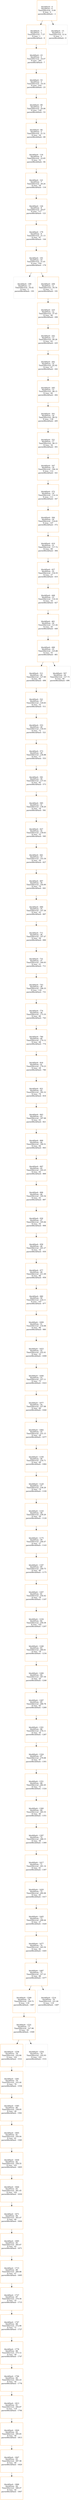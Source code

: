 strict digraph  {
"blockHash - 0\nblockNum - 0\nTimeOfArrival - 0.00\nN txns - 0\nparentBlockHash - -1" [color=darkorange, shape=square];
"blockHash - 7\nblockNum - 1\nTimeOfArrival - 7.57\nN txns - 1\nparentBlockHash - 0" [color=darkorange, shape=square];
"blockHash - 15\nblockNum - 1\nTimeOfArrival - 8.14\nN txns - 1\nparentBlockHash - 0" [color=lightgray, shape=square];
"blockHash - 23\nblockNum - 2\nTimeOfArrival - 16.07\nN txns - 305\nparentBlockHash - 7" [color=darkorange, shape=square];
"blockHash - 53\nblockNum - 3\nTimeOfArrival - 19.35\nN txns - 416\nparentBlockHash - 23" [color=darkorange, shape=square];
"blockHash - 69\nblockNum - 4\nTimeOfArrival - 20.06\nN txns - 120\nparentBlockHash - 53" [color=darkorange, shape=square];
"blockHash - 94\nblockNum - 5\nTimeOfArrival - 21.51\nN txns - 34\nparentBlockHash - 69" [color=darkorange, shape=square];
"blockHash - 116\nblockNum - 6\nTimeOfArrival - 22.85\nN txns - 52\nparentBlockHash - 94" [color=darkorange, shape=square];
"blockHash - 121\nblockNum - 7\nTimeOfArrival - 26.24\nN txns - 29\nparentBlockHash - 116" [color=darkorange, shape=square];
"blockHash - 144\nblockNum - 8\nTimeOfArrival - 29.07\nN txns - 117\nparentBlockHash - 121" [color=darkorange, shape=square];
"blockHash - 179\nblockNum - 9\nTimeOfArrival - 51.13\nN txns - 97\nparentBlockHash - 144" [color=darkorange, shape=square];
"blockHash - 191\nblockNum - 10\nTimeOfArrival - 51.61\nN txns - 554\nparentBlockHash - 179" [color=darkorange, shape=square];
"blockHash - 199\nblockNum - 11\nTimeOfArrival - 54.42\nN txns - 5\nparentBlockHash - 191" [color=lightgray, shape=square];
"blockHash - 206\nblockNum - 11\nTimeOfArrival - 54.54\nN txns - 11\nparentBlockHash - 191" [color=darkorange, shape=square];
"blockHash - 225\nblockNum - 12\nTimeOfArrival - 57.43\nN txns - 90\nparentBlockHash - 206" [color=darkorange, shape=square];
"blockHash - 242\nblockNum - 13\nTimeOfArrival - 60.28\nN txns - 63\nparentBlockHash - 225" [color=darkorange, shape=square];
"blockHash - 262\nblockNum - 14\nTimeOfArrival - 62.92\nN txns - 67\nparentBlockHash - 242" [color=darkorange, shape=square];
"blockHash - 285\nblockNum - 15\nTimeOfArrival - 88.15\nN txns - 60\nparentBlockHash - 262" [color=darkorange, shape=square];
"blockHash - 301\nblockNum - 16\nTimeOfArrival - 89.52\nN txns - 139\nparentBlockHash - 285" [color=darkorange, shape=square];
"blockHash - 321\nblockNum - 17\nTimeOfArrival - 99.13\nN txns - 34\nparentBlockHash - 301" [color=darkorange, shape=square];
"blockHash - 347\nblockNum - 18\nTimeOfArrival - 106.18\nN txns - 112\nparentBlockHash - 321" [color=darkorange, shape=square];
"blockHash - 372\nblockNum - 19\nTimeOfArrival - 114.14\nN txns - 111\nparentBlockHash - 347" [color=darkorange, shape=square];
"blockHash - 384\nblockNum - 20\nTimeOfArrival - 116.61\nN txns - 107\nparentBlockHash - 372" [color=darkorange, shape=square];
"blockHash - 410\nblockNum - 21\nTimeOfArrival - 117.72\nN txns - 69\nparentBlockHash - 384" [color=darkorange, shape=square];
"blockHash - 427\nblockNum - 22\nTimeOfArrival - 118.55\nN txns - 27\nparentBlockHash - 410" [color=darkorange, shape=square];
"blockHash - 448\nblockNum - 23\nTimeOfArrival - 119.18\nN txns - 16\nparentBlockHash - 427" [color=darkorange, shape=square];
"blockHash - 461\nblockNum - 24\nTimeOfArrival - 121.82\nN txns - 20\nparentBlockHash - 448" [color=darkorange, shape=square];
"blockHash - 496\nblockNum - 25\nTimeOfArrival - 125.86\nN txns - 55\nparentBlockHash - 461" [color=darkorange, shape=square];
"blockHash - 511\nblockNum - 26\nTimeOfArrival - 127.60\nN txns - 60\nparentBlockHash - 496" [color=darkorange, shape=square];
"blockHash - 507\nblockNum - 26\nTimeOfArrival - 127.73\nN txns - 60\nparentBlockHash - 496" [color=lightgray, shape=square];
"blockHash - 521\nblockNum - 27\nTimeOfArrival - 129.83\nN txns - 33\nparentBlockHash - 511" [color=darkorange, shape=square];
"blockHash - 553\nblockNum - 28\nTimeOfArrival - 130.03\nN txns - 72\nparentBlockHash - 521" [color=darkorange, shape=square];
"blockHash - 573\nblockNum - 29\nTimeOfArrival - 136.88\nN txns - 17\nparentBlockHash - 553" [color=darkorange, shape=square];
"blockHash - 581\nblockNum - 30\nTimeOfArrival - 137.03\nN txns - 85\nparentBlockHash - 573" [color=darkorange, shape=square];
"blockHash - 585\nblockNum - 31\nTimeOfArrival - 138.20\nN txns - 18\nparentBlockHash - 581" [color=darkorange, shape=square];
"blockHash - 627\nblockNum - 32\nTimeOfArrival - 139.63\nN txns - 35\nparentBlockHash - 585" [color=darkorange, shape=square];
"blockHash - 641\nblockNum - 33\nTimeOfArrival - 143.39\nN txns - 29\nparentBlockHash - 627" [color=darkorange, shape=square];
"blockHash - 667\nblockNum - 34\nTimeOfArrival - 144.60\nN txns - 79\nparentBlockHash - 641" [color=darkorange, shape=square];
"blockHash - 690\nblockNum - 35\nTimeOfArrival - 147.36\nN txns - 43\nparentBlockHash - 667" [color=darkorange, shape=square];
"blockHash - 711\nblockNum - 36\nTimeOfArrival - 147.47\nN txns - 59\nparentBlockHash - 690" [color=darkorange, shape=square];
"blockHash - 731\nblockNum - 37\nTimeOfArrival - 160.93\nN txns - 21\nparentBlockHash - 711" [color=darkorange, shape=square];
"blockHash - 743\nblockNum - 38\nTimeOfArrival - 168.35\nN txns - 116\nparentBlockHash - 731" [color=darkorange, shape=square];
"blockHash - 774\nblockNum - 39\nTimeOfArrival - 173.35\nN txns - 80\nparentBlockHash - 743" [color=darkorange, shape=square];
"blockHash - 780\nblockNum - 40\nTimeOfArrival - 174.12\nN txns - 68\nparentBlockHash - 774" [color=darkorange, shape=square];
"blockHash - 816\nblockNum - 41\nTimeOfArrival - 179.23\nN txns - 29\nparentBlockHash - 780" [color=darkorange, shape=square];
"blockHash - 821\nblockNum - 42\nTimeOfArrival - 182.32\nN txns - 78\nparentBlockHash - 816" [color=darkorange, shape=square];
"blockHash - 843\nblockNum - 43\nTimeOfArrival - 187.98\nN txns - 63\nparentBlockHash - 821" [color=darkorange, shape=square];
"blockHash - 869\nblockNum - 44\nTimeOfArrival - 190.51\nN txns - 84\nparentBlockHash - 843" [color=darkorange, shape=square];
"blockHash - 897\nblockNum - 45\nTimeOfArrival - 193.25\nN txns - 65\nparentBlockHash - 869" [color=darkorange, shape=square];
"blockHash - 906\nblockNum - 46\nTimeOfArrival - 195.54\nN txns - 43\nparentBlockHash - 897" [color=darkorange, shape=square];
"blockHash - 930\nblockNum - 47\nTimeOfArrival - 195.84\nN txns - 50\nparentBlockHash - 906" [color=darkorange, shape=square];
"blockHash - 959\nblockNum - 48\nTimeOfArrival - 201.27\nN txns - 16\nparentBlockHash - 930" [color=darkorange, shape=square];
"blockHash - 977\nblockNum - 49\nTimeOfArrival - 211.09\nN txns - 86\nparentBlockHash - 959" [color=darkorange, shape=square];
"blockHash - 980\nblockNum - 50\nTimeOfArrival - 218.11\nN txns - 107\nparentBlockHash - 977" [color=darkorange, shape=square];
"blockHash - 1009\nblockNum - 51\nTimeOfArrival - 218.98\nN txns - 96\nparentBlockHash - 980" [color=darkorange, shape=square];
"blockHash - 1023\nblockNum - 52\nTimeOfArrival - 222.41\nN txns - 32\nparentBlockHash - 1009" [color=darkorange, shape=square];
"blockHash - 1040\nblockNum - 53\nTimeOfArrival - 227.11\nN txns - 73\nparentBlockHash - 1023" [color=darkorange, shape=square];
"blockHash - 1077\nblockNum - 54\nTimeOfArrival - 227.88\nN txns - 84\nparentBlockHash - 1040" [color=darkorange, shape=square];
"blockHash - 1082\nblockNum - 55\nTimeOfArrival - 231.15\nN txns - 28\nparentBlockHash - 1077" [color=darkorange, shape=square];
"blockHash - 1100\nblockNum - 56\nTimeOfArrival - 234.71\nN txns - 69\nparentBlockHash - 1082" [color=darkorange, shape=square];
"blockHash - 1120\nblockNum - 57\nTimeOfArrival - 238.26\nN txns - 74\nparentBlockHash - 1100" [color=darkorange, shape=square];
"blockHash - 1143\nblockNum - 58\nTimeOfArrival - 239.20\nN txns - 56\nparentBlockHash - 1120" [color=darkorange, shape=square];
"blockHash - 1175\nblockNum - 59\nTimeOfArrival - 246.47\nN txns - 27\nparentBlockHash - 1143" [color=darkorange, shape=square];
"blockHash - 1187\nblockNum - 60\nTimeOfArrival - 249.75\nN txns - 80\nparentBlockHash - 1175" [color=darkorange, shape=square];
"blockHash - 1207\nblockNum - 61\nTimeOfArrival - 254.42\nN txns - 79\nparentBlockHash - 1187" [color=darkorange, shape=square];
"blockHash - 1234\nblockNum - 62\nTimeOfArrival - 259.39\nN txns - 102\nparentBlockHash - 1207" [color=darkorange, shape=square];
"blockHash - 1246\nblockNum - 63\nTimeOfArrival - 260.61\nN txns - 79\nparentBlockHash - 1234" [color=darkorange, shape=square];
"blockHash - 1260\nblockNum - 64\nTimeOfArrival - 267.59\nN txns - 20\nparentBlockHash - 1246" [color=darkorange, shape=square];
"blockHash - 1287\nblockNum - 65\nTimeOfArrival - 268.78\nN txns - 83\nparentBlockHash - 1260" [color=darkorange, shape=square];
"blockHash - 1301\nblockNum - 66\nTimeOfArrival - 276.11\nN txns - 30\nparentBlockHash - 1287" [color=darkorange, shape=square];
"blockHash - 1324\nblockNum - 67\nTimeOfArrival - 279.88\nN txns - 97\nparentBlockHash - 1301" [color=darkorange, shape=square];
"blockHash - 1351\nblockNum - 68\nTimeOfArrival - 282.45\nN txns - 72\nparentBlockHash - 1324" [color=darkorange, shape=square];
"blockHash - 1360\nblockNum - 69\nTimeOfArrival - 285.55\nN txns - 46\nparentBlockHash - 1351" [color=darkorange, shape=square];
"blockHash - 1397\nblockNum - 70\nTimeOfArrival - 288.15\nN txns - 59\nparentBlockHash - 1360" [color=darkorange, shape=square];
"blockHash - 1417\nblockNum - 71\nTimeOfArrival - 291.14\nN txns - 61\nparentBlockHash - 1397" [color=darkorange, shape=square];
"blockHash - 1420\nblockNum - 72\nTimeOfArrival - 292.06\nN txns - 65\nparentBlockHash - 1417" [color=darkorange, shape=square];
"blockHash - 1445\nblockNum - 73\nTimeOfArrival - 299.44\nN txns - 27\nparentBlockHash - 1420" [color=darkorange, shape=square];
"blockHash - 1477\nblockNum - 74\nTimeOfArrival - 303.50\nN txns - 82\nparentBlockHash - 1445" [color=darkorange, shape=square];
"blockHash - 1487\nblockNum - 75\nTimeOfArrival - 317.21\nN txns - 88\nparentBlockHash - 1477" [color=darkorange, shape=square];
"blockHash - 1509\nblockNum - 76\nTimeOfArrival - 320.72\nN txns - 118\nparentBlockHash - 1487" [color=darkorange, shape=square];
"blockHash - 1514\nblockNum - 76\nTimeOfArrival - 321.00\nN txns - 119\nparentBlockHash - 1487" [color=lightgray, shape=square];
"blockHash - 1531\nblockNum - 77\nTimeOfArrival - 327.96\nN txns - 59\nparentBlockHash - 1509" [color=darkorange, shape=square];
"blockHash - 1558\nblockNum - 78\nTimeOfArrival - 332.84\nN txns - 102\nparentBlockHash - 1531" [color=darkorange, shape=square];
"blockHash - 1554\nblockNum - 78\nTimeOfArrival - 332.93\nN txns - 102\nparentBlockHash - 1531" [color=lightgray, shape=square];
"blockHash - 1561\nblockNum - 79\nTimeOfArrival - 333.44\nN txns - 79\nparentBlockHash - 1558" [color=darkorange, shape=square];
"blockHash - 1585\nblockNum - 80\nTimeOfArrival - 338.95\nN txns - 28\nparentBlockHash - 1561" [color=darkorange, shape=square];
"blockHash - 1605\nblockNum - 81\nTimeOfArrival - 350.04\nN txns - 81\nparentBlockHash - 1585" [color=darkorange, shape=square];
"blockHash - 1630\nblockNum - 82\nTimeOfArrival - 358.55\nN txns - 101\nparentBlockHash - 1605" [color=darkorange, shape=square];
"blockHash - 1644\nblockNum - 83\nTimeOfArrival - 361.45\nN txns - 102\nparentBlockHash - 1630" [color=darkorange, shape=square];
"blockHash - 1671\nblockNum - 84\nTimeOfArrival - 363.47\nN txns - 64\nparentBlockHash - 1644" [color=darkorange, shape=square];
"blockHash - 1695\nblockNum - 85\nTimeOfArrival - 365.67\nN txns - 43\nparentBlockHash - 1671" [color=darkorange, shape=square];
"blockHash - 1715\nblockNum - 86\nTimeOfArrival - 366.68\nN txns - 47\nparentBlockHash - 1695" [color=darkorange, shape=square];
"blockHash - 1727\nblockNum - 87\nTimeOfArrival - 370.56\nN txns - 35\nparentBlockHash - 1715" [color=darkorange, shape=square];
"blockHash - 1747\nblockNum - 88\nTimeOfArrival - 372.90\nN txns - 71\nparentBlockHash - 1727" [color=darkorange, shape=square];
"blockHash - 1778\nblockNum - 89\nTimeOfArrival - 375.12\nN txns - 59\nparentBlockHash - 1747" [color=darkorange, shape=square];
"blockHash - 1794\nblockNum - 90\nTimeOfArrival - 392.23\nN txns - 54\nparentBlockHash - 1778" [color=darkorange, shape=square];
"blockHash - 1813\nblockNum - 91\nTimeOfArrival - 394.87\nN txns - 119\nparentBlockHash - 1794" [color=darkorange, shape=square];
"blockHash - 1820\nblockNum - 92\nTimeOfArrival - 395.65\nN txns - 50\nparentBlockHash - 1813" [color=darkorange, shape=square];
"blockHash - 1847\nblockNum - 93\nTimeOfArrival - 397.58\nN txns - 40\nparentBlockHash - 1820" [color=darkorange, shape=square];
"blockHash - 1866\nblockNum - 94\nTimeOfArrival - 399.47\nN txns - 44\nparentBlockHash - 1847" [color=darkorange, shape=square];
"blockHash - 0\nblockNum - 0\nTimeOfArrival - 0.00\nN txns - 0\nparentBlockHash - -1" -> "blockHash - 7\nblockNum - 1\nTimeOfArrival - 7.57\nN txns - 1\nparentBlockHash - 0";
"blockHash - 0\nblockNum - 0\nTimeOfArrival - 0.00\nN txns - 0\nparentBlockHash - -1" -> "blockHash - 15\nblockNum - 1\nTimeOfArrival - 8.14\nN txns - 1\nparentBlockHash - 0";
"blockHash - 7\nblockNum - 1\nTimeOfArrival - 7.57\nN txns - 1\nparentBlockHash - 0" -> "blockHash - 23\nblockNum - 2\nTimeOfArrival - 16.07\nN txns - 305\nparentBlockHash - 7";
"blockHash - 23\nblockNum - 2\nTimeOfArrival - 16.07\nN txns - 305\nparentBlockHash - 7" -> "blockHash - 53\nblockNum - 3\nTimeOfArrival - 19.35\nN txns - 416\nparentBlockHash - 23";
"blockHash - 53\nblockNum - 3\nTimeOfArrival - 19.35\nN txns - 416\nparentBlockHash - 23" -> "blockHash - 69\nblockNum - 4\nTimeOfArrival - 20.06\nN txns - 120\nparentBlockHash - 53";
"blockHash - 69\nblockNum - 4\nTimeOfArrival - 20.06\nN txns - 120\nparentBlockHash - 53" -> "blockHash - 94\nblockNum - 5\nTimeOfArrival - 21.51\nN txns - 34\nparentBlockHash - 69";
"blockHash - 94\nblockNum - 5\nTimeOfArrival - 21.51\nN txns - 34\nparentBlockHash - 69" -> "blockHash - 116\nblockNum - 6\nTimeOfArrival - 22.85\nN txns - 52\nparentBlockHash - 94";
"blockHash - 116\nblockNum - 6\nTimeOfArrival - 22.85\nN txns - 52\nparentBlockHash - 94" -> "blockHash - 121\nblockNum - 7\nTimeOfArrival - 26.24\nN txns - 29\nparentBlockHash - 116";
"blockHash - 121\nblockNum - 7\nTimeOfArrival - 26.24\nN txns - 29\nparentBlockHash - 116" -> "blockHash - 144\nblockNum - 8\nTimeOfArrival - 29.07\nN txns - 117\nparentBlockHash - 121";
"blockHash - 144\nblockNum - 8\nTimeOfArrival - 29.07\nN txns - 117\nparentBlockHash - 121" -> "blockHash - 179\nblockNum - 9\nTimeOfArrival - 51.13\nN txns - 97\nparentBlockHash - 144";
"blockHash - 179\nblockNum - 9\nTimeOfArrival - 51.13\nN txns - 97\nparentBlockHash - 144" -> "blockHash - 191\nblockNum - 10\nTimeOfArrival - 51.61\nN txns - 554\nparentBlockHash - 179";
"blockHash - 191\nblockNum - 10\nTimeOfArrival - 51.61\nN txns - 554\nparentBlockHash - 179" -> "blockHash - 199\nblockNum - 11\nTimeOfArrival - 54.42\nN txns - 5\nparentBlockHash - 191";
"blockHash - 191\nblockNum - 10\nTimeOfArrival - 51.61\nN txns - 554\nparentBlockHash - 179" -> "blockHash - 206\nblockNum - 11\nTimeOfArrival - 54.54\nN txns - 11\nparentBlockHash - 191";
"blockHash - 206\nblockNum - 11\nTimeOfArrival - 54.54\nN txns - 11\nparentBlockHash - 191" -> "blockHash - 225\nblockNum - 12\nTimeOfArrival - 57.43\nN txns - 90\nparentBlockHash - 206";
"blockHash - 225\nblockNum - 12\nTimeOfArrival - 57.43\nN txns - 90\nparentBlockHash - 206" -> "blockHash - 242\nblockNum - 13\nTimeOfArrival - 60.28\nN txns - 63\nparentBlockHash - 225";
"blockHash - 242\nblockNum - 13\nTimeOfArrival - 60.28\nN txns - 63\nparentBlockHash - 225" -> "blockHash - 262\nblockNum - 14\nTimeOfArrival - 62.92\nN txns - 67\nparentBlockHash - 242";
"blockHash - 262\nblockNum - 14\nTimeOfArrival - 62.92\nN txns - 67\nparentBlockHash - 242" -> "blockHash - 285\nblockNum - 15\nTimeOfArrival - 88.15\nN txns - 60\nparentBlockHash - 262";
"blockHash - 285\nblockNum - 15\nTimeOfArrival - 88.15\nN txns - 60\nparentBlockHash - 262" -> "blockHash - 301\nblockNum - 16\nTimeOfArrival - 89.52\nN txns - 139\nparentBlockHash - 285";
"blockHash - 301\nblockNum - 16\nTimeOfArrival - 89.52\nN txns - 139\nparentBlockHash - 285" -> "blockHash - 321\nblockNum - 17\nTimeOfArrival - 99.13\nN txns - 34\nparentBlockHash - 301";
"blockHash - 321\nblockNum - 17\nTimeOfArrival - 99.13\nN txns - 34\nparentBlockHash - 301" -> "blockHash - 347\nblockNum - 18\nTimeOfArrival - 106.18\nN txns - 112\nparentBlockHash - 321";
"blockHash - 347\nblockNum - 18\nTimeOfArrival - 106.18\nN txns - 112\nparentBlockHash - 321" -> "blockHash - 372\nblockNum - 19\nTimeOfArrival - 114.14\nN txns - 111\nparentBlockHash - 347";
"blockHash - 372\nblockNum - 19\nTimeOfArrival - 114.14\nN txns - 111\nparentBlockHash - 347" -> "blockHash - 384\nblockNum - 20\nTimeOfArrival - 116.61\nN txns - 107\nparentBlockHash - 372";
"blockHash - 384\nblockNum - 20\nTimeOfArrival - 116.61\nN txns - 107\nparentBlockHash - 372" -> "blockHash - 410\nblockNum - 21\nTimeOfArrival - 117.72\nN txns - 69\nparentBlockHash - 384";
"blockHash - 410\nblockNum - 21\nTimeOfArrival - 117.72\nN txns - 69\nparentBlockHash - 384" -> "blockHash - 427\nblockNum - 22\nTimeOfArrival - 118.55\nN txns - 27\nparentBlockHash - 410";
"blockHash - 427\nblockNum - 22\nTimeOfArrival - 118.55\nN txns - 27\nparentBlockHash - 410" -> "blockHash - 448\nblockNum - 23\nTimeOfArrival - 119.18\nN txns - 16\nparentBlockHash - 427";
"blockHash - 448\nblockNum - 23\nTimeOfArrival - 119.18\nN txns - 16\nparentBlockHash - 427" -> "blockHash - 461\nblockNum - 24\nTimeOfArrival - 121.82\nN txns - 20\nparentBlockHash - 448";
"blockHash - 461\nblockNum - 24\nTimeOfArrival - 121.82\nN txns - 20\nparentBlockHash - 448" -> "blockHash - 496\nblockNum - 25\nTimeOfArrival - 125.86\nN txns - 55\nparentBlockHash - 461";
"blockHash - 496\nblockNum - 25\nTimeOfArrival - 125.86\nN txns - 55\nparentBlockHash - 461" -> "blockHash - 511\nblockNum - 26\nTimeOfArrival - 127.60\nN txns - 60\nparentBlockHash - 496";
"blockHash - 496\nblockNum - 25\nTimeOfArrival - 125.86\nN txns - 55\nparentBlockHash - 461" -> "blockHash - 507\nblockNum - 26\nTimeOfArrival - 127.73\nN txns - 60\nparentBlockHash - 496";
"blockHash - 511\nblockNum - 26\nTimeOfArrival - 127.60\nN txns - 60\nparentBlockHash - 496" -> "blockHash - 521\nblockNum - 27\nTimeOfArrival - 129.83\nN txns - 33\nparentBlockHash - 511";
"blockHash - 521\nblockNum - 27\nTimeOfArrival - 129.83\nN txns - 33\nparentBlockHash - 511" -> "blockHash - 553\nblockNum - 28\nTimeOfArrival - 130.03\nN txns - 72\nparentBlockHash - 521";
"blockHash - 553\nblockNum - 28\nTimeOfArrival - 130.03\nN txns - 72\nparentBlockHash - 521" -> "blockHash - 573\nblockNum - 29\nTimeOfArrival - 136.88\nN txns - 17\nparentBlockHash - 553";
"blockHash - 573\nblockNum - 29\nTimeOfArrival - 136.88\nN txns - 17\nparentBlockHash - 553" -> "blockHash - 581\nblockNum - 30\nTimeOfArrival - 137.03\nN txns - 85\nparentBlockHash - 573";
"blockHash - 581\nblockNum - 30\nTimeOfArrival - 137.03\nN txns - 85\nparentBlockHash - 573" -> "blockHash - 585\nblockNum - 31\nTimeOfArrival - 138.20\nN txns - 18\nparentBlockHash - 581";
"blockHash - 585\nblockNum - 31\nTimeOfArrival - 138.20\nN txns - 18\nparentBlockHash - 581" -> "blockHash - 627\nblockNum - 32\nTimeOfArrival - 139.63\nN txns - 35\nparentBlockHash - 585";
"blockHash - 627\nblockNum - 32\nTimeOfArrival - 139.63\nN txns - 35\nparentBlockHash - 585" -> "blockHash - 641\nblockNum - 33\nTimeOfArrival - 143.39\nN txns - 29\nparentBlockHash - 627";
"blockHash - 641\nblockNum - 33\nTimeOfArrival - 143.39\nN txns - 29\nparentBlockHash - 627" -> "blockHash - 667\nblockNum - 34\nTimeOfArrival - 144.60\nN txns - 79\nparentBlockHash - 641";
"blockHash - 667\nblockNum - 34\nTimeOfArrival - 144.60\nN txns - 79\nparentBlockHash - 641" -> "blockHash - 690\nblockNum - 35\nTimeOfArrival - 147.36\nN txns - 43\nparentBlockHash - 667";
"blockHash - 690\nblockNum - 35\nTimeOfArrival - 147.36\nN txns - 43\nparentBlockHash - 667" -> "blockHash - 711\nblockNum - 36\nTimeOfArrival - 147.47\nN txns - 59\nparentBlockHash - 690";
"blockHash - 711\nblockNum - 36\nTimeOfArrival - 147.47\nN txns - 59\nparentBlockHash - 690" -> "blockHash - 731\nblockNum - 37\nTimeOfArrival - 160.93\nN txns - 21\nparentBlockHash - 711";
"blockHash - 731\nblockNum - 37\nTimeOfArrival - 160.93\nN txns - 21\nparentBlockHash - 711" -> "blockHash - 743\nblockNum - 38\nTimeOfArrival - 168.35\nN txns - 116\nparentBlockHash - 731";
"blockHash - 743\nblockNum - 38\nTimeOfArrival - 168.35\nN txns - 116\nparentBlockHash - 731" -> "blockHash - 774\nblockNum - 39\nTimeOfArrival - 173.35\nN txns - 80\nparentBlockHash - 743";
"blockHash - 774\nblockNum - 39\nTimeOfArrival - 173.35\nN txns - 80\nparentBlockHash - 743" -> "blockHash - 780\nblockNum - 40\nTimeOfArrival - 174.12\nN txns - 68\nparentBlockHash - 774";
"blockHash - 780\nblockNum - 40\nTimeOfArrival - 174.12\nN txns - 68\nparentBlockHash - 774" -> "blockHash - 816\nblockNum - 41\nTimeOfArrival - 179.23\nN txns - 29\nparentBlockHash - 780";
"blockHash - 816\nblockNum - 41\nTimeOfArrival - 179.23\nN txns - 29\nparentBlockHash - 780" -> "blockHash - 821\nblockNum - 42\nTimeOfArrival - 182.32\nN txns - 78\nparentBlockHash - 816";
"blockHash - 821\nblockNum - 42\nTimeOfArrival - 182.32\nN txns - 78\nparentBlockHash - 816" -> "blockHash - 843\nblockNum - 43\nTimeOfArrival - 187.98\nN txns - 63\nparentBlockHash - 821";
"blockHash - 843\nblockNum - 43\nTimeOfArrival - 187.98\nN txns - 63\nparentBlockHash - 821" -> "blockHash - 869\nblockNum - 44\nTimeOfArrival - 190.51\nN txns - 84\nparentBlockHash - 843";
"blockHash - 869\nblockNum - 44\nTimeOfArrival - 190.51\nN txns - 84\nparentBlockHash - 843" -> "blockHash - 897\nblockNum - 45\nTimeOfArrival - 193.25\nN txns - 65\nparentBlockHash - 869";
"blockHash - 897\nblockNum - 45\nTimeOfArrival - 193.25\nN txns - 65\nparentBlockHash - 869" -> "blockHash - 906\nblockNum - 46\nTimeOfArrival - 195.54\nN txns - 43\nparentBlockHash - 897";
"blockHash - 906\nblockNum - 46\nTimeOfArrival - 195.54\nN txns - 43\nparentBlockHash - 897" -> "blockHash - 930\nblockNum - 47\nTimeOfArrival - 195.84\nN txns - 50\nparentBlockHash - 906";
"blockHash - 930\nblockNum - 47\nTimeOfArrival - 195.84\nN txns - 50\nparentBlockHash - 906" -> "blockHash - 959\nblockNum - 48\nTimeOfArrival - 201.27\nN txns - 16\nparentBlockHash - 930";
"blockHash - 959\nblockNum - 48\nTimeOfArrival - 201.27\nN txns - 16\nparentBlockHash - 930" -> "blockHash - 977\nblockNum - 49\nTimeOfArrival - 211.09\nN txns - 86\nparentBlockHash - 959";
"blockHash - 977\nblockNum - 49\nTimeOfArrival - 211.09\nN txns - 86\nparentBlockHash - 959" -> "blockHash - 980\nblockNum - 50\nTimeOfArrival - 218.11\nN txns - 107\nparentBlockHash - 977";
"blockHash - 980\nblockNum - 50\nTimeOfArrival - 218.11\nN txns - 107\nparentBlockHash - 977" -> "blockHash - 1009\nblockNum - 51\nTimeOfArrival - 218.98\nN txns - 96\nparentBlockHash - 980";
"blockHash - 1009\nblockNum - 51\nTimeOfArrival - 218.98\nN txns - 96\nparentBlockHash - 980" -> "blockHash - 1023\nblockNum - 52\nTimeOfArrival - 222.41\nN txns - 32\nparentBlockHash - 1009";
"blockHash - 1023\nblockNum - 52\nTimeOfArrival - 222.41\nN txns - 32\nparentBlockHash - 1009" -> "blockHash - 1040\nblockNum - 53\nTimeOfArrival - 227.11\nN txns - 73\nparentBlockHash - 1023";
"blockHash - 1040\nblockNum - 53\nTimeOfArrival - 227.11\nN txns - 73\nparentBlockHash - 1023" -> "blockHash - 1077\nblockNum - 54\nTimeOfArrival - 227.88\nN txns - 84\nparentBlockHash - 1040";
"blockHash - 1077\nblockNum - 54\nTimeOfArrival - 227.88\nN txns - 84\nparentBlockHash - 1040" -> "blockHash - 1082\nblockNum - 55\nTimeOfArrival - 231.15\nN txns - 28\nparentBlockHash - 1077";
"blockHash - 1082\nblockNum - 55\nTimeOfArrival - 231.15\nN txns - 28\nparentBlockHash - 1077" -> "blockHash - 1100\nblockNum - 56\nTimeOfArrival - 234.71\nN txns - 69\nparentBlockHash - 1082";
"blockHash - 1100\nblockNum - 56\nTimeOfArrival - 234.71\nN txns - 69\nparentBlockHash - 1082" -> "blockHash - 1120\nblockNum - 57\nTimeOfArrival - 238.26\nN txns - 74\nparentBlockHash - 1100";
"blockHash - 1120\nblockNum - 57\nTimeOfArrival - 238.26\nN txns - 74\nparentBlockHash - 1100" -> "blockHash - 1143\nblockNum - 58\nTimeOfArrival - 239.20\nN txns - 56\nparentBlockHash - 1120";
"blockHash - 1143\nblockNum - 58\nTimeOfArrival - 239.20\nN txns - 56\nparentBlockHash - 1120" -> "blockHash - 1175\nblockNum - 59\nTimeOfArrival - 246.47\nN txns - 27\nparentBlockHash - 1143";
"blockHash - 1175\nblockNum - 59\nTimeOfArrival - 246.47\nN txns - 27\nparentBlockHash - 1143" -> "blockHash - 1187\nblockNum - 60\nTimeOfArrival - 249.75\nN txns - 80\nparentBlockHash - 1175";
"blockHash - 1187\nblockNum - 60\nTimeOfArrival - 249.75\nN txns - 80\nparentBlockHash - 1175" -> "blockHash - 1207\nblockNum - 61\nTimeOfArrival - 254.42\nN txns - 79\nparentBlockHash - 1187";
"blockHash - 1207\nblockNum - 61\nTimeOfArrival - 254.42\nN txns - 79\nparentBlockHash - 1187" -> "blockHash - 1234\nblockNum - 62\nTimeOfArrival - 259.39\nN txns - 102\nparentBlockHash - 1207";
"blockHash - 1234\nblockNum - 62\nTimeOfArrival - 259.39\nN txns - 102\nparentBlockHash - 1207" -> "blockHash - 1246\nblockNum - 63\nTimeOfArrival - 260.61\nN txns - 79\nparentBlockHash - 1234";
"blockHash - 1246\nblockNum - 63\nTimeOfArrival - 260.61\nN txns - 79\nparentBlockHash - 1234" -> "blockHash - 1260\nblockNum - 64\nTimeOfArrival - 267.59\nN txns - 20\nparentBlockHash - 1246";
"blockHash - 1260\nblockNum - 64\nTimeOfArrival - 267.59\nN txns - 20\nparentBlockHash - 1246" -> "blockHash - 1287\nblockNum - 65\nTimeOfArrival - 268.78\nN txns - 83\nparentBlockHash - 1260";
"blockHash - 1287\nblockNum - 65\nTimeOfArrival - 268.78\nN txns - 83\nparentBlockHash - 1260" -> "blockHash - 1301\nblockNum - 66\nTimeOfArrival - 276.11\nN txns - 30\nparentBlockHash - 1287";
"blockHash - 1301\nblockNum - 66\nTimeOfArrival - 276.11\nN txns - 30\nparentBlockHash - 1287" -> "blockHash - 1324\nblockNum - 67\nTimeOfArrival - 279.88\nN txns - 97\nparentBlockHash - 1301";
"blockHash - 1324\nblockNum - 67\nTimeOfArrival - 279.88\nN txns - 97\nparentBlockHash - 1301" -> "blockHash - 1351\nblockNum - 68\nTimeOfArrival - 282.45\nN txns - 72\nparentBlockHash - 1324";
"blockHash - 1351\nblockNum - 68\nTimeOfArrival - 282.45\nN txns - 72\nparentBlockHash - 1324" -> "blockHash - 1360\nblockNum - 69\nTimeOfArrival - 285.55\nN txns - 46\nparentBlockHash - 1351";
"blockHash - 1360\nblockNum - 69\nTimeOfArrival - 285.55\nN txns - 46\nparentBlockHash - 1351" -> "blockHash - 1397\nblockNum - 70\nTimeOfArrival - 288.15\nN txns - 59\nparentBlockHash - 1360";
"blockHash - 1397\nblockNum - 70\nTimeOfArrival - 288.15\nN txns - 59\nparentBlockHash - 1360" -> "blockHash - 1417\nblockNum - 71\nTimeOfArrival - 291.14\nN txns - 61\nparentBlockHash - 1397";
"blockHash - 1417\nblockNum - 71\nTimeOfArrival - 291.14\nN txns - 61\nparentBlockHash - 1397" -> "blockHash - 1420\nblockNum - 72\nTimeOfArrival - 292.06\nN txns - 65\nparentBlockHash - 1417";
"blockHash - 1420\nblockNum - 72\nTimeOfArrival - 292.06\nN txns - 65\nparentBlockHash - 1417" -> "blockHash - 1445\nblockNum - 73\nTimeOfArrival - 299.44\nN txns - 27\nparentBlockHash - 1420";
"blockHash - 1445\nblockNum - 73\nTimeOfArrival - 299.44\nN txns - 27\nparentBlockHash - 1420" -> "blockHash - 1477\nblockNum - 74\nTimeOfArrival - 303.50\nN txns - 82\nparentBlockHash - 1445";
"blockHash - 1477\nblockNum - 74\nTimeOfArrival - 303.50\nN txns - 82\nparentBlockHash - 1445" -> "blockHash - 1487\nblockNum - 75\nTimeOfArrival - 317.21\nN txns - 88\nparentBlockHash - 1477";
"blockHash - 1487\nblockNum - 75\nTimeOfArrival - 317.21\nN txns - 88\nparentBlockHash - 1477" -> "blockHash - 1509\nblockNum - 76\nTimeOfArrival - 320.72\nN txns - 118\nparentBlockHash - 1487";
"blockHash - 1487\nblockNum - 75\nTimeOfArrival - 317.21\nN txns - 88\nparentBlockHash - 1477" -> "blockHash - 1514\nblockNum - 76\nTimeOfArrival - 321.00\nN txns - 119\nparentBlockHash - 1487";
"blockHash - 1509\nblockNum - 76\nTimeOfArrival - 320.72\nN txns - 118\nparentBlockHash - 1487" -> "blockHash - 1531\nblockNum - 77\nTimeOfArrival - 327.96\nN txns - 59\nparentBlockHash - 1509";
"blockHash - 1531\nblockNum - 77\nTimeOfArrival - 327.96\nN txns - 59\nparentBlockHash - 1509" -> "blockHash - 1558\nblockNum - 78\nTimeOfArrival - 332.84\nN txns - 102\nparentBlockHash - 1531";
"blockHash - 1531\nblockNum - 77\nTimeOfArrival - 327.96\nN txns - 59\nparentBlockHash - 1509" -> "blockHash - 1554\nblockNum - 78\nTimeOfArrival - 332.93\nN txns - 102\nparentBlockHash - 1531";
"blockHash - 1558\nblockNum - 78\nTimeOfArrival - 332.84\nN txns - 102\nparentBlockHash - 1531" -> "blockHash - 1561\nblockNum - 79\nTimeOfArrival - 333.44\nN txns - 79\nparentBlockHash - 1558";
"blockHash - 1561\nblockNum - 79\nTimeOfArrival - 333.44\nN txns - 79\nparentBlockHash - 1558" -> "blockHash - 1585\nblockNum - 80\nTimeOfArrival - 338.95\nN txns - 28\nparentBlockHash - 1561";
"blockHash - 1585\nblockNum - 80\nTimeOfArrival - 338.95\nN txns - 28\nparentBlockHash - 1561" -> "blockHash - 1605\nblockNum - 81\nTimeOfArrival - 350.04\nN txns - 81\nparentBlockHash - 1585";
"blockHash - 1605\nblockNum - 81\nTimeOfArrival - 350.04\nN txns - 81\nparentBlockHash - 1585" -> "blockHash - 1630\nblockNum - 82\nTimeOfArrival - 358.55\nN txns - 101\nparentBlockHash - 1605";
"blockHash - 1630\nblockNum - 82\nTimeOfArrival - 358.55\nN txns - 101\nparentBlockHash - 1605" -> "blockHash - 1644\nblockNum - 83\nTimeOfArrival - 361.45\nN txns - 102\nparentBlockHash - 1630";
"blockHash - 1644\nblockNum - 83\nTimeOfArrival - 361.45\nN txns - 102\nparentBlockHash - 1630" -> "blockHash - 1671\nblockNum - 84\nTimeOfArrival - 363.47\nN txns - 64\nparentBlockHash - 1644";
"blockHash - 1671\nblockNum - 84\nTimeOfArrival - 363.47\nN txns - 64\nparentBlockHash - 1644" -> "blockHash - 1695\nblockNum - 85\nTimeOfArrival - 365.67\nN txns - 43\nparentBlockHash - 1671";
"blockHash - 1695\nblockNum - 85\nTimeOfArrival - 365.67\nN txns - 43\nparentBlockHash - 1671" -> "blockHash - 1715\nblockNum - 86\nTimeOfArrival - 366.68\nN txns - 47\nparentBlockHash - 1695";
"blockHash - 1715\nblockNum - 86\nTimeOfArrival - 366.68\nN txns - 47\nparentBlockHash - 1695" -> "blockHash - 1727\nblockNum - 87\nTimeOfArrival - 370.56\nN txns - 35\nparentBlockHash - 1715";
"blockHash - 1727\nblockNum - 87\nTimeOfArrival - 370.56\nN txns - 35\nparentBlockHash - 1715" -> "blockHash - 1747\nblockNum - 88\nTimeOfArrival - 372.90\nN txns - 71\nparentBlockHash - 1727";
"blockHash - 1747\nblockNum - 88\nTimeOfArrival - 372.90\nN txns - 71\nparentBlockHash - 1727" -> "blockHash - 1778\nblockNum - 89\nTimeOfArrival - 375.12\nN txns - 59\nparentBlockHash - 1747";
"blockHash - 1778\nblockNum - 89\nTimeOfArrival - 375.12\nN txns - 59\nparentBlockHash - 1747" -> "blockHash - 1794\nblockNum - 90\nTimeOfArrival - 392.23\nN txns - 54\nparentBlockHash - 1778";
"blockHash - 1794\nblockNum - 90\nTimeOfArrival - 392.23\nN txns - 54\nparentBlockHash - 1778" -> "blockHash - 1813\nblockNum - 91\nTimeOfArrival - 394.87\nN txns - 119\nparentBlockHash - 1794";
"blockHash - 1813\nblockNum - 91\nTimeOfArrival - 394.87\nN txns - 119\nparentBlockHash - 1794" -> "blockHash - 1820\nblockNum - 92\nTimeOfArrival - 395.65\nN txns - 50\nparentBlockHash - 1813";
"blockHash - 1820\nblockNum - 92\nTimeOfArrival - 395.65\nN txns - 50\nparentBlockHash - 1813" -> "blockHash - 1847\nblockNum - 93\nTimeOfArrival - 397.58\nN txns - 40\nparentBlockHash - 1820";
"blockHash - 1847\nblockNum - 93\nTimeOfArrival - 397.58\nN txns - 40\nparentBlockHash - 1820" -> "blockHash - 1866\nblockNum - 94\nTimeOfArrival - 399.47\nN txns - 44\nparentBlockHash - 1847";
}
